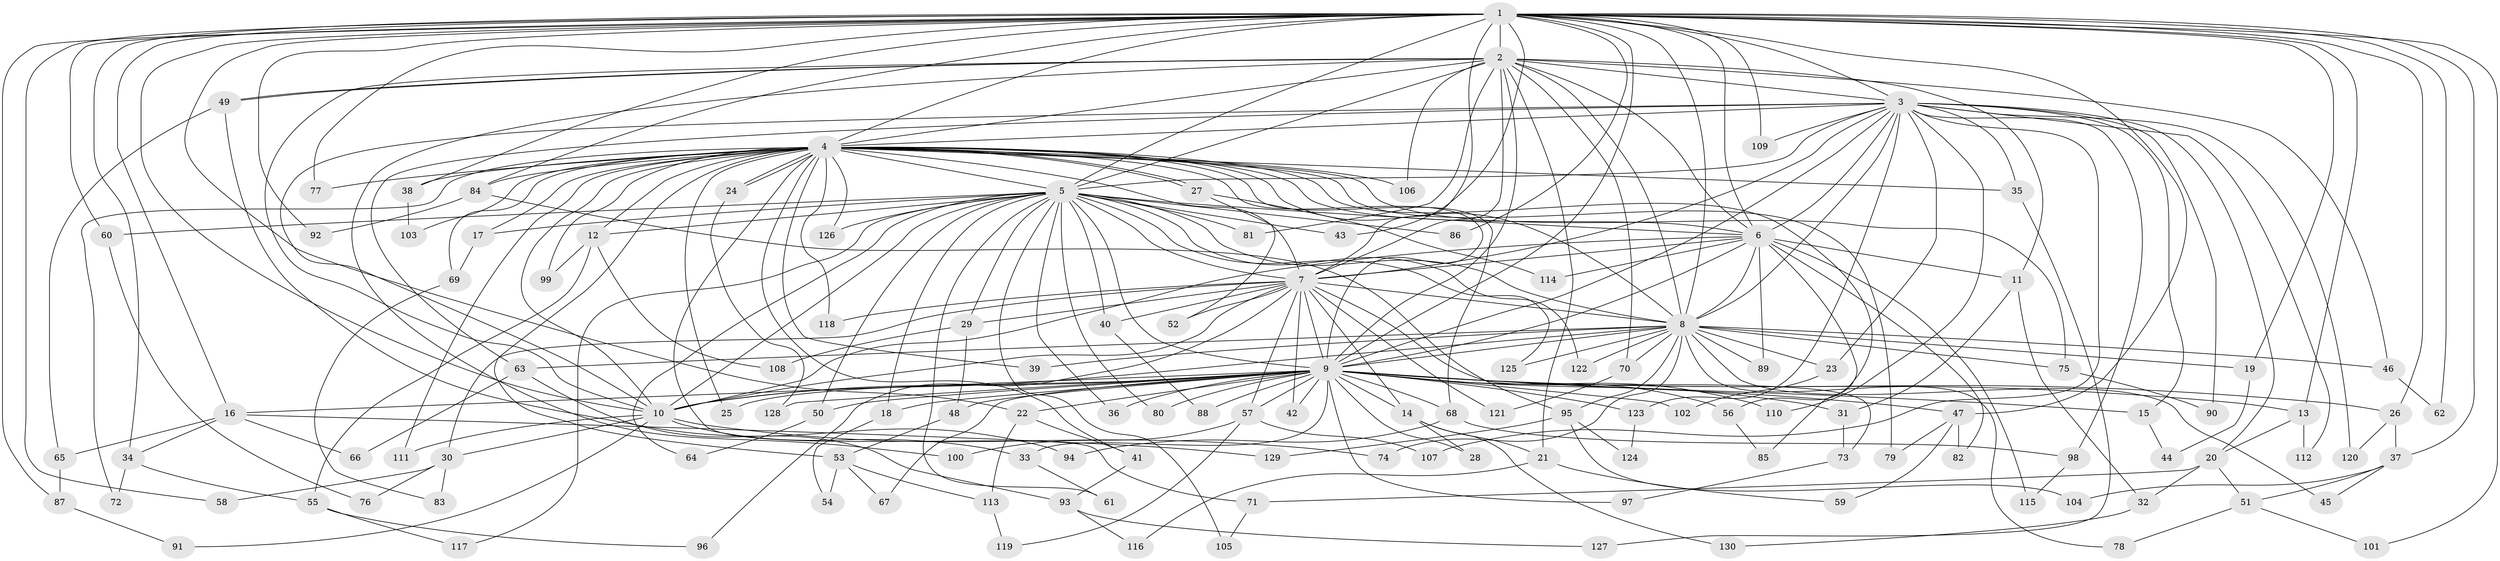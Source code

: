 // coarse degree distribution, {37: 0.010638297872340425, 39: 0.010638297872340425, 22: 0.010638297872340425, 24: 0.010638297872340425, 13: 0.010638297872340425, 21: 0.010638297872340425, 34: 0.010638297872340425, 12: 0.010638297872340425, 5: 0.09574468085106383, 3: 0.24468085106382978, 6: 0.031914893617021274, 4: 0.07446808510638298, 2: 0.44680851063829785, 7: 0.010638297872340425, 1: 0.010638297872340425}
// Generated by graph-tools (version 1.1) at 2025/23/03/03/25 07:23:47]
// undirected, 130 vertices, 285 edges
graph export_dot {
graph [start="1"]
  node [color=gray90,style=filled];
  1;
  2;
  3;
  4;
  5;
  6;
  7;
  8;
  9;
  10;
  11;
  12;
  13;
  14;
  15;
  16;
  17;
  18;
  19;
  20;
  21;
  22;
  23;
  24;
  25;
  26;
  27;
  28;
  29;
  30;
  31;
  32;
  33;
  34;
  35;
  36;
  37;
  38;
  39;
  40;
  41;
  42;
  43;
  44;
  45;
  46;
  47;
  48;
  49;
  50;
  51;
  52;
  53;
  54;
  55;
  56;
  57;
  58;
  59;
  60;
  61;
  62;
  63;
  64;
  65;
  66;
  67;
  68;
  69;
  70;
  71;
  72;
  73;
  74;
  75;
  76;
  77;
  78;
  79;
  80;
  81;
  82;
  83;
  84;
  85;
  86;
  87;
  88;
  89;
  90;
  91;
  92;
  93;
  94;
  95;
  96;
  97;
  98;
  99;
  100;
  101;
  102;
  103;
  104;
  105;
  106;
  107;
  108;
  109;
  110;
  111;
  112;
  113;
  114;
  115;
  116;
  117;
  118;
  119;
  120;
  121;
  122;
  123;
  124;
  125;
  126;
  127;
  128;
  129;
  130;
  1 -- 2;
  1 -- 3;
  1 -- 4;
  1 -- 5;
  1 -- 6;
  1 -- 7;
  1 -- 8;
  1 -- 9;
  1 -- 10;
  1 -- 13;
  1 -- 16;
  1 -- 19;
  1 -- 22;
  1 -- 26;
  1 -- 34;
  1 -- 37;
  1 -- 38;
  1 -- 43;
  1 -- 47;
  1 -- 58;
  1 -- 60;
  1 -- 62;
  1 -- 77;
  1 -- 84;
  1 -- 86;
  1 -- 87;
  1 -- 92;
  1 -- 101;
  1 -- 109;
  2 -- 3;
  2 -- 4;
  2 -- 5;
  2 -- 6;
  2 -- 7;
  2 -- 8;
  2 -- 9;
  2 -- 10;
  2 -- 11;
  2 -- 21;
  2 -- 46;
  2 -- 49;
  2 -- 49;
  2 -- 70;
  2 -- 81;
  2 -- 100;
  2 -- 106;
  3 -- 4;
  3 -- 5;
  3 -- 6;
  3 -- 7;
  3 -- 8;
  3 -- 9;
  3 -- 10;
  3 -- 15;
  3 -- 20;
  3 -- 23;
  3 -- 35;
  3 -- 63;
  3 -- 90;
  3 -- 98;
  3 -- 107;
  3 -- 109;
  3 -- 110;
  3 -- 112;
  3 -- 120;
  3 -- 123;
  4 -- 5;
  4 -- 6;
  4 -- 7;
  4 -- 8;
  4 -- 9;
  4 -- 10;
  4 -- 12;
  4 -- 17;
  4 -- 24;
  4 -- 24;
  4 -- 25;
  4 -- 27;
  4 -- 27;
  4 -- 35;
  4 -- 38;
  4 -- 39;
  4 -- 41;
  4 -- 53;
  4 -- 56;
  4 -- 68;
  4 -- 69;
  4 -- 71;
  4 -- 72;
  4 -- 75;
  4 -- 77;
  4 -- 79;
  4 -- 84;
  4 -- 99;
  4 -- 103;
  4 -- 106;
  4 -- 111;
  4 -- 118;
  4 -- 126;
  5 -- 6;
  5 -- 7;
  5 -- 8;
  5 -- 9;
  5 -- 10;
  5 -- 12;
  5 -- 17;
  5 -- 18;
  5 -- 29;
  5 -- 36;
  5 -- 40;
  5 -- 43;
  5 -- 50;
  5 -- 60;
  5 -- 61;
  5 -- 64;
  5 -- 80;
  5 -- 81;
  5 -- 86;
  5 -- 105;
  5 -- 117;
  5 -- 122;
  5 -- 125;
  5 -- 126;
  6 -- 7;
  6 -- 8;
  6 -- 9;
  6 -- 10;
  6 -- 11;
  6 -- 82;
  6 -- 85;
  6 -- 89;
  6 -- 114;
  6 -- 115;
  7 -- 8;
  7 -- 9;
  7 -- 10;
  7 -- 14;
  7 -- 29;
  7 -- 30;
  7 -- 40;
  7 -- 42;
  7 -- 52;
  7 -- 57;
  7 -- 73;
  7 -- 96;
  7 -- 118;
  7 -- 121;
  8 -- 9;
  8 -- 10;
  8 -- 19;
  8 -- 23;
  8 -- 39;
  8 -- 45;
  8 -- 46;
  8 -- 63;
  8 -- 70;
  8 -- 74;
  8 -- 75;
  8 -- 78;
  8 -- 89;
  8 -- 95;
  8 -- 122;
  8 -- 125;
  9 -- 10;
  9 -- 13;
  9 -- 14;
  9 -- 15;
  9 -- 16;
  9 -- 18;
  9 -- 22;
  9 -- 25;
  9 -- 26;
  9 -- 28;
  9 -- 31;
  9 -- 33;
  9 -- 36;
  9 -- 42;
  9 -- 47;
  9 -- 48;
  9 -- 50;
  9 -- 56;
  9 -- 57;
  9 -- 67;
  9 -- 68;
  9 -- 80;
  9 -- 88;
  9 -- 97;
  9 -- 102;
  9 -- 110;
  9 -- 123;
  9 -- 128;
  10 -- 30;
  10 -- 33;
  10 -- 74;
  10 -- 91;
  10 -- 111;
  11 -- 31;
  11 -- 32;
  12 -- 55;
  12 -- 99;
  12 -- 108;
  13 -- 20;
  13 -- 112;
  14 -- 21;
  14 -- 28;
  14 -- 130;
  15 -- 44;
  16 -- 34;
  16 -- 65;
  16 -- 66;
  16 -- 129;
  17 -- 69;
  18 -- 54;
  19 -- 44;
  20 -- 32;
  20 -- 51;
  20 -- 71;
  21 -- 59;
  21 -- 116;
  22 -- 41;
  22 -- 113;
  23 -- 102;
  24 -- 128;
  26 -- 37;
  26 -- 120;
  27 -- 52;
  27 -- 114;
  29 -- 48;
  29 -- 108;
  30 -- 58;
  30 -- 76;
  30 -- 83;
  31 -- 73;
  32 -- 130;
  33 -- 61;
  34 -- 55;
  34 -- 72;
  35 -- 127;
  37 -- 45;
  37 -- 51;
  37 -- 104;
  38 -- 103;
  40 -- 88;
  41 -- 93;
  46 -- 62;
  47 -- 59;
  47 -- 79;
  47 -- 82;
  48 -- 53;
  49 -- 65;
  49 -- 94;
  50 -- 64;
  51 -- 78;
  51 -- 101;
  53 -- 54;
  53 -- 67;
  53 -- 113;
  55 -- 96;
  55 -- 117;
  56 -- 85;
  57 -- 100;
  57 -- 107;
  57 -- 119;
  60 -- 76;
  63 -- 66;
  63 -- 93;
  65 -- 87;
  68 -- 94;
  68 -- 98;
  69 -- 83;
  70 -- 121;
  71 -- 105;
  73 -- 97;
  75 -- 90;
  84 -- 92;
  84 -- 95;
  87 -- 91;
  93 -- 116;
  93 -- 127;
  95 -- 104;
  95 -- 124;
  95 -- 129;
  98 -- 115;
  113 -- 119;
  123 -- 124;
}
